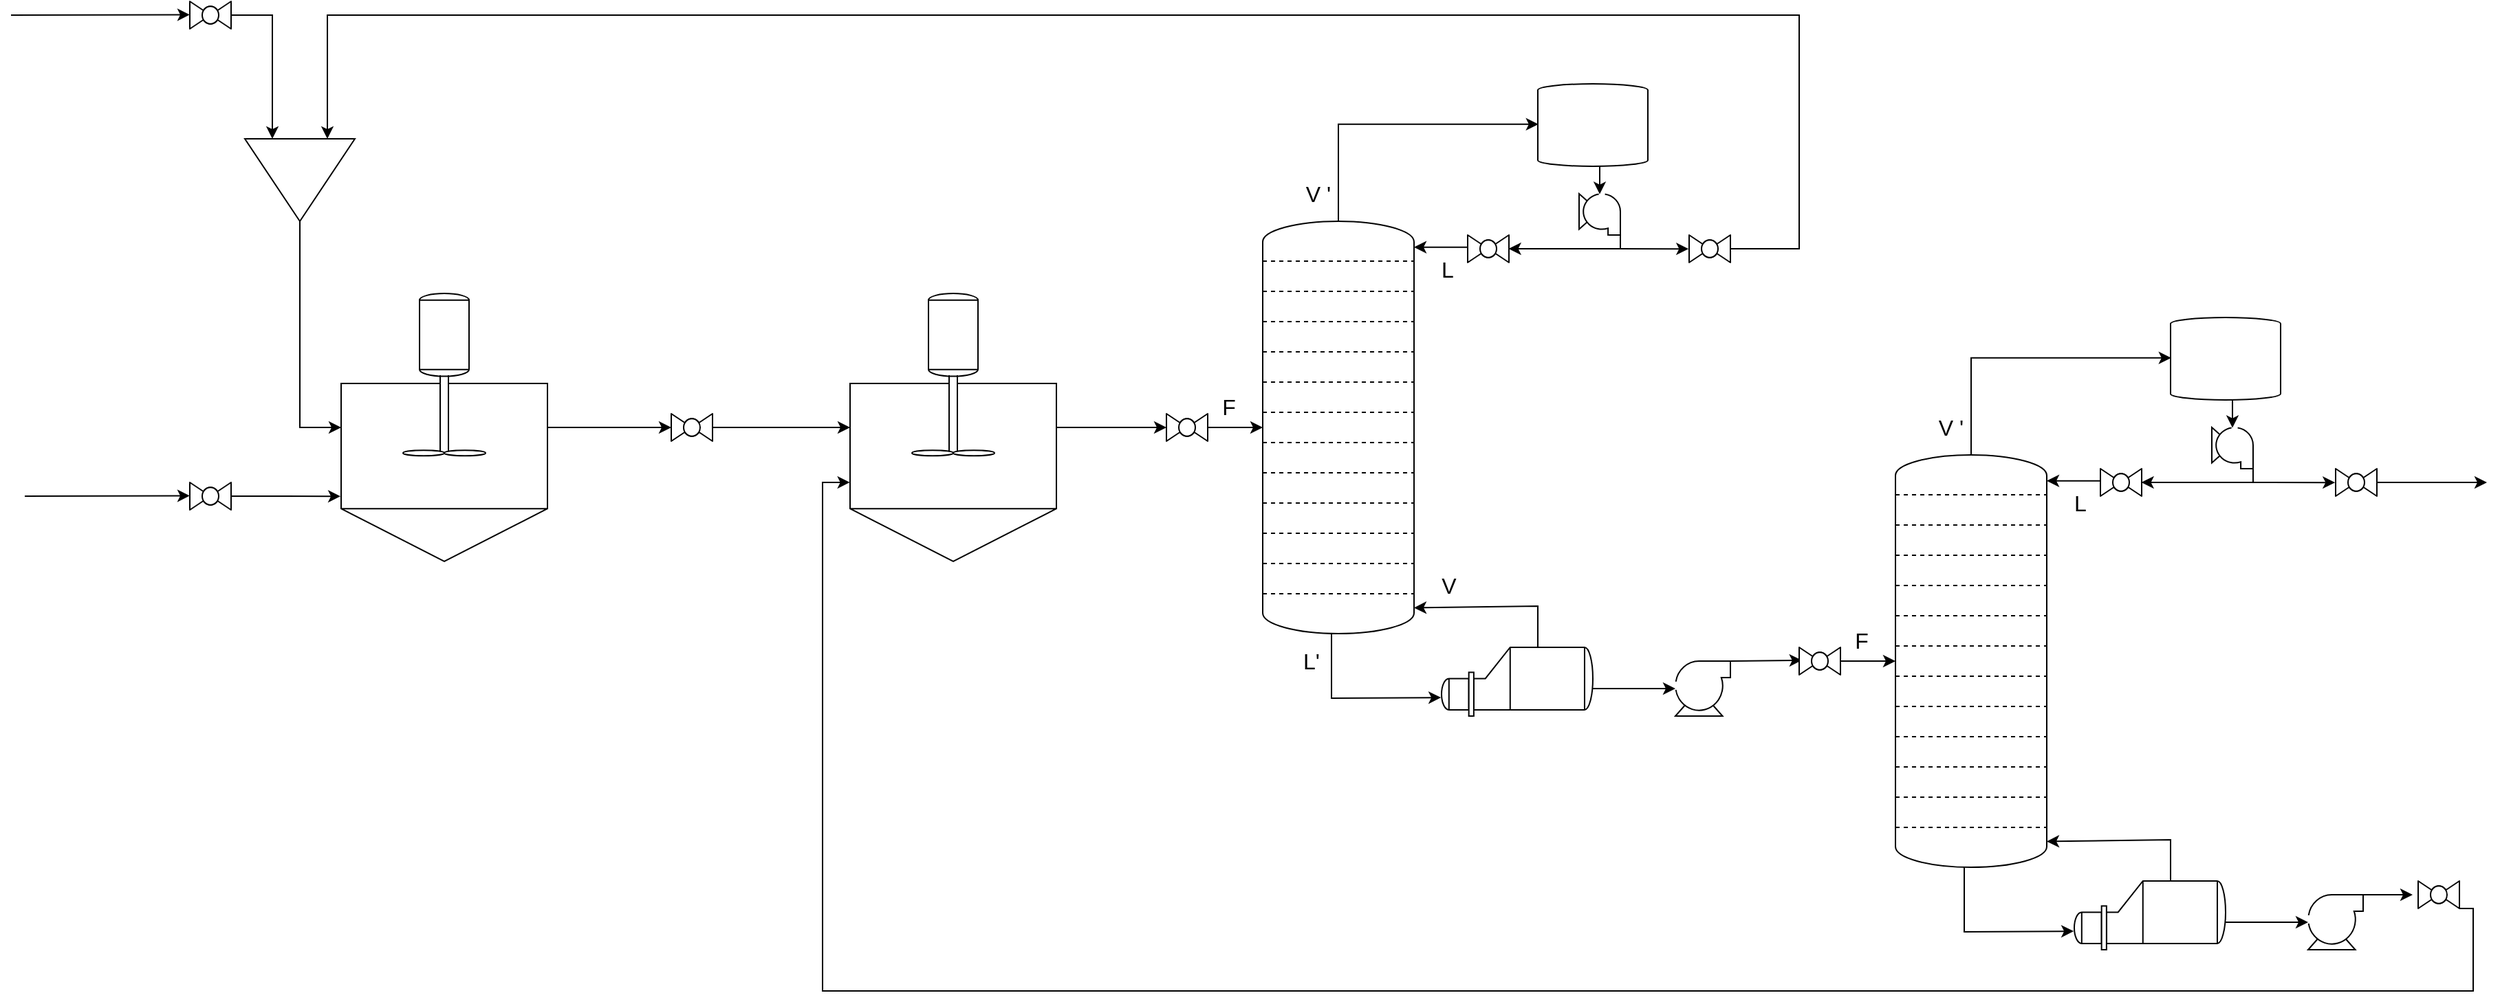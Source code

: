 <mxfile>
    <diagram name="Page-1" id="113YbZ88T134uzQnZ3Du">
        <mxGraphModel dx="1999" dy="1349" grid="1" gridSize="10" guides="1" tooltips="1" connect="1" arrows="1" fold="1" page="1" pageScale="1" pageWidth="2336" pageHeight="1654" math="0" shadow="0">
            <root>
                <mxCell id="0"/>
                <mxCell id="1" parent="0"/>
                <mxCell id="DjzMqCNCpp32R4Y7mPO1-39" style="edgeStyle=orthogonalEdgeStyle;rounded=0;orthogonalLoop=1;jettySize=auto;html=1;entryX=-0.001;entryY=0.705;entryDx=0;entryDy=0;entryPerimeter=0;" parent="1" source="DjzMqCNCpp32R4Y7mPO1-40" target="DjzMqCNCpp32R4Y7mPO1-110" edge="1">
                    <mxGeometry relative="1" as="geometry">
                        <mxPoint x="2158" y="1092" as="targetPoint"/>
                        <Array as="points">
                            <mxPoint x="2058" y="1112"/>
                            <mxPoint x="2058" y="1172"/>
                            <mxPoint x="858" y="1172"/>
                            <mxPoint x="858" y="802"/>
                        </Array>
                    </mxGeometry>
                </mxCell>
                <mxCell id="DjzMqCNCpp32R4Y7mPO1-56" style="edgeStyle=orthogonalEdgeStyle;rounded=0;orthogonalLoop=1;jettySize=auto;html=1;" parent="1" source="DjzMqCNCpp32R4Y7mPO1-57" edge="1">
                    <mxGeometry relative="1" as="geometry">
                        <mxPoint x="2068" y="802" as="targetPoint"/>
                    </mxGeometry>
                </mxCell>
                <mxCell id="DjzMqCNCpp32R4Y7mPO1-69" style="edgeStyle=orthogonalEdgeStyle;rounded=0;orthogonalLoop=1;jettySize=auto;html=1;entryX=0;entryY=0.25;entryDx=0;entryDy=0;" parent="1" source="DjzMqCNCpp32R4Y7mPO1-90" target="DjzMqCNCpp32R4Y7mPO1-103" edge="1">
                    <mxGeometry relative="1" as="geometry">
                        <mxPoint x="2068" y="92" as="targetPoint"/>
                        <Array as="points">
                            <mxPoint x="1568" y="632"/>
                            <mxPoint x="1568" y="462"/>
                            <mxPoint x="498" y="462"/>
                        </Array>
                    </mxGeometry>
                </mxCell>
                <mxCell id="DjzMqCNCpp32R4Y7mPO1-98" style="edgeStyle=orthogonalEdgeStyle;rounded=0;orthogonalLoop=1;jettySize=auto;html=1;exitX=1;exitY=0;exitDx=0;exitDy=0;exitPerimeter=0;entryX=0.063;entryY=0.469;entryDx=0;entryDy=0;entryPerimeter=0;" parent="1" source="DjzMqCNCpp32R4Y7mPO1-77" target="DjzMqCNCpp32R4Y7mPO1-43" edge="1">
                    <mxGeometry relative="1" as="geometry">
                        <Array as="points">
                            <mxPoint x="1570" y="932"/>
                        </Array>
                    </mxGeometry>
                </mxCell>
                <mxCell id="DjzMqCNCpp32R4Y7mPO1-100" value="" style="shape=mxgraph.pid.vessels.mixing_reactor;html=1;pointerEvents=1;align=center;verticalLabelPosition=bottom;verticalAlign=top;dashed=0;" parent="1" vertex="1">
                    <mxGeometry x="508" y="664.5" width="150" height="195" as="geometry"/>
                </mxCell>
                <mxCell id="DjzMqCNCpp32R4Y7mPO1-103" value="" style="triangle;whiteSpace=wrap;html=1;rotation=90;" parent="1" vertex="1">
                    <mxGeometry x="448" y="542" width="60" height="80" as="geometry"/>
                </mxCell>
                <mxCell id="DjzMqCNCpp32R4Y7mPO1-105" style="edgeStyle=orthogonalEdgeStyle;rounded=0;orthogonalLoop=1;jettySize=auto;html=1;entryX=0;entryY=0.75;entryDx=0;entryDy=0;" parent="1" source="DjzMqCNCpp32R4Y7mPO1-104" target="DjzMqCNCpp32R4Y7mPO1-103" edge="1">
                    <mxGeometry relative="1" as="geometry">
                        <Array as="points">
                            <mxPoint x="458" y="462"/>
                        </Array>
                    </mxGeometry>
                </mxCell>
                <mxCell id="DjzMqCNCpp32R4Y7mPO1-104" value="" style="verticalLabelPosition=bottom;align=center;html=1;verticalAlign=top;pointerEvents=1;dashed=0;shape=mxgraph.pid2valves.valve;valveType=ball" parent="1" vertex="1">
                    <mxGeometry x="398" y="452" width="30" height="20" as="geometry"/>
                </mxCell>
                <mxCell id="DjzMqCNCpp32R4Y7mPO1-106" style="edgeStyle=orthogonalEdgeStyle;rounded=0;orthogonalLoop=1;jettySize=auto;html=1;entryX=0;entryY=0.5;entryDx=0;entryDy=0;entryPerimeter=0;" parent="1" source="DjzMqCNCpp32R4Y7mPO1-103" target="DjzMqCNCpp32R4Y7mPO1-100" edge="1">
                    <mxGeometry relative="1" as="geometry"/>
                </mxCell>
                <mxCell id="DjzMqCNCpp32R4Y7mPO1-107" style="edgeStyle=orthogonalEdgeStyle;rounded=0;orthogonalLoop=1;jettySize=auto;html=1;entryX=-0.003;entryY=0.757;entryDx=0;entryDy=0;entryPerimeter=0;" parent="1" source="DjzMqCNCpp32R4Y7mPO1-108" target="DjzMqCNCpp32R4Y7mPO1-100" edge="1">
                    <mxGeometry relative="1" as="geometry">
                        <mxPoint x="508" y="802" as="targetPoint"/>
                    </mxGeometry>
                </mxCell>
                <mxCell id="DjzMqCNCpp32R4Y7mPO1-108" value="" style="verticalLabelPosition=bottom;align=center;html=1;verticalAlign=top;pointerEvents=1;dashed=0;shape=mxgraph.pid2valves.valve;valveType=ball" parent="1" vertex="1">
                    <mxGeometry x="398" y="802" width="30" height="20" as="geometry"/>
                </mxCell>
                <mxCell id="DjzMqCNCpp32R4Y7mPO1-112" value="" style="edgeStyle=orthogonalEdgeStyle;rounded=0;orthogonalLoop=1;jettySize=auto;html=1;" parent="1" source="DjzMqCNCpp32R4Y7mPO1-110" target="DjzMqCNCpp32R4Y7mPO1-81" edge="1">
                    <mxGeometry relative="1" as="geometry"/>
                </mxCell>
                <mxCell id="DjzMqCNCpp32R4Y7mPO1-110" value="" style="shape=mxgraph.pid.vessels.mixing_reactor;html=1;pointerEvents=1;align=center;verticalLabelPosition=bottom;verticalAlign=top;dashed=0;" parent="1" vertex="1">
                    <mxGeometry x="878" y="664.5" width="150" height="195" as="geometry"/>
                </mxCell>
                <mxCell id="DjzMqCNCpp32R4Y7mPO1-113" style="edgeStyle=orthogonalEdgeStyle;rounded=0;orthogonalLoop=1;jettySize=auto;html=1;entryX=0;entryY=0.5;entryDx=0;entryDy=0;entryPerimeter=0;" parent="1" source="DjzMqCNCpp32R4Y7mPO1-114" target="DjzMqCNCpp32R4Y7mPO1-110" edge="1">
                    <mxGeometry relative="1" as="geometry">
                        <mxPoint x="848" y="789" as="targetPoint"/>
                    </mxGeometry>
                </mxCell>
                <mxCell id="DjzMqCNCpp32R4Y7mPO1-114" value="" style="verticalLabelPosition=bottom;align=center;html=1;verticalAlign=top;pointerEvents=1;dashed=0;shape=mxgraph.pid2valves.valve;valveType=ball" parent="1" vertex="1">
                    <mxGeometry x="748" y="752" width="30" height="20" as="geometry"/>
                </mxCell>
                <mxCell id="DjzMqCNCpp32R4Y7mPO1-122" style="edgeStyle=orthogonalEdgeStyle;rounded=0;orthogonalLoop=1;jettySize=auto;html=1;entryX=0;entryY=0.5;entryDx=0;entryDy=0;entryPerimeter=0;" parent="1" source="DjzMqCNCpp32R4Y7mPO1-100" target="DjzMqCNCpp32R4Y7mPO1-114" edge="1">
                    <mxGeometry relative="1" as="geometry"/>
                </mxCell>
                <mxCell id="DjzMqCNCpp32R4Y7mPO1-125" value="" style="endArrow=classic;html=1;rounded=0;entryX=-0.1;entryY=0.643;entryDx=0;entryDy=0;entryPerimeter=0;" parent="1" edge="1">
                    <mxGeometry width="50" height="50" relative="1" as="geometry">
                        <mxPoint x="268" y="462" as="sourcePoint"/>
                        <mxPoint x="398" y="461.71" as="targetPoint"/>
                    </mxGeometry>
                </mxCell>
                <mxCell id="DjzMqCNCpp32R4Y7mPO1-126" value="" style="endArrow=classic;html=1;rounded=0;entryX=-0.1;entryY=0.643;entryDx=0;entryDy=0;entryPerimeter=0;" parent="1" edge="1">
                    <mxGeometry width="50" height="50" relative="1" as="geometry">
                        <mxPoint x="278" y="812" as="sourcePoint"/>
                        <mxPoint x="398" y="811.71" as="targetPoint"/>
                    </mxGeometry>
                </mxCell>
                <mxCell id="DjzMqCNCpp32R4Y7mPO1-71" value="" style="verticalLabelPosition=bottom;outlineConnect=0;align=center;dashed=0;html=1;verticalAlign=top;shape=mxgraph.pid2misc.column;columnType=tray" parent="1" vertex="1">
                    <mxGeometry x="1178" y="612" width="110" height="300" as="geometry"/>
                </mxCell>
                <mxCell id="DjzMqCNCpp32R4Y7mPO1-72" style="edgeStyle=orthogonalEdgeStyle;rounded=0;orthogonalLoop=1;jettySize=auto;html=1;" parent="1" target="DjzMqCNCpp32R4Y7mPO1-77" edge="1">
                    <mxGeometry relative="1" as="geometry">
                        <Array as="points">
                            <mxPoint x="1458" y="952"/>
                            <mxPoint x="1458" y="952"/>
                        </Array>
                        <mxPoint x="1418" y="952" as="sourcePoint"/>
                    </mxGeometry>
                </mxCell>
                <mxCell id="DjzMqCNCpp32R4Y7mPO1-73" value="" style="shape=mxgraph.pid.vessels.pressurized_vessel;html=1;pointerEvents=1;align=center;verticalLabelPosition=bottom;verticalAlign=top;dashed=0;" parent="1" vertex="1">
                    <mxGeometry x="1378" y="512" width="80" height="60" as="geometry"/>
                </mxCell>
                <mxCell id="DjzMqCNCpp32R4Y7mPO1-74" style="edgeStyle=orthogonalEdgeStyle;rounded=0;orthogonalLoop=1;jettySize=auto;html=1;entryX=0.005;entryY=0.49;entryDx=0;entryDy=0;entryPerimeter=0;" parent="1" source="DjzMqCNCpp32R4Y7mPO1-71" target="DjzMqCNCpp32R4Y7mPO1-73" edge="1">
                    <mxGeometry relative="1" as="geometry">
                        <mxPoint x="1388" y="542" as="targetPoint"/>
                        <Array as="points">
                            <mxPoint x="1233" y="541"/>
                        </Array>
                    </mxGeometry>
                </mxCell>
                <mxCell id="DjzMqCNCpp32R4Y7mPO1-75" value="" style="endArrow=classic;html=1;rounded=0;entryX=-0.004;entryY=0.609;entryDx=0;entryDy=0;entryPerimeter=0;" parent="1" edge="1">
                    <mxGeometry width="50" height="50" relative="1" as="geometry">
                        <mxPoint x="1228" y="912" as="sourcePoint"/>
                        <mxPoint x="1307.56" y="958.54" as="targetPoint"/>
                        <Array as="points">
                            <mxPoint x="1228" y="959"/>
                        </Array>
                    </mxGeometry>
                </mxCell>
                <mxCell id="DjzMqCNCpp32R4Y7mPO1-76" value="" style="endArrow=classic;html=1;rounded=0;" parent="1" edge="1">
                    <mxGeometry width="50" height="50" relative="1" as="geometry">
                        <mxPoint x="1378" y="922" as="sourcePoint"/>
                        <mxPoint x="1288" y="893.27" as="targetPoint"/>
                        <Array as="points">
                            <mxPoint x="1378" y="892"/>
                        </Array>
                    </mxGeometry>
                </mxCell>
                <mxCell id="DjzMqCNCpp32R4Y7mPO1-77" value="" style="verticalLabelPosition=bottom;outlineConnect=0;align=center;dashed=0;html=1;verticalAlign=top;shape=mxgraph.pid.compressors.centrifugal_compressor" parent="1" vertex="1">
                    <mxGeometry x="1478" y="932" width="40" height="40" as="geometry"/>
                </mxCell>
                <mxCell id="DjzMqCNCpp32R4Y7mPO1-80" style="edgeStyle=orthogonalEdgeStyle;rounded=0;orthogonalLoop=1;jettySize=auto;html=1;" parent="1" source="DjzMqCNCpp32R4Y7mPO1-81" target="DjzMqCNCpp32R4Y7mPO1-71" edge="1">
                    <mxGeometry relative="1" as="geometry"/>
                </mxCell>
                <mxCell id="DjzMqCNCpp32R4Y7mPO1-81" value="" style="verticalLabelPosition=bottom;align=center;html=1;verticalAlign=top;pointerEvents=1;dashed=0;shape=mxgraph.pid2valves.valve;valveType=ball" parent="1" vertex="1">
                    <mxGeometry x="1108" y="752" width="30" height="20" as="geometry"/>
                </mxCell>
                <mxCell id="DjzMqCNCpp32R4Y7mPO1-82" value="F" style="text;html=1;align=center;verticalAlign=middle;resizable=0;points=[];autosize=1;strokeColor=none;fillColor=none;strokeWidth=3;fontSize=16;" parent="1" vertex="1">
                    <mxGeometry x="1138" y="732" width="30" height="30" as="geometry"/>
                </mxCell>
                <mxCell id="DjzMqCNCpp32R4Y7mPO1-83" value="V" style="text;html=1;align=center;verticalAlign=middle;resizable=0;points=[];autosize=1;strokeColor=none;fillColor=none;strokeWidth=3;fontSize=16;" parent="1" vertex="1">
                    <mxGeometry x="1298" y="862" width="30" height="30" as="geometry"/>
                </mxCell>
                <mxCell id="DjzMqCNCpp32R4Y7mPO1-84" value="" style="shape=mxgraph.pid.heat_exchangers.reboiler;html=1;pointerEvents=1;align=center;verticalLabelPosition=bottom;verticalAlign=top;dashed=0;" parent="1" vertex="1">
                    <mxGeometry x="1308" y="922" width="110" height="50" as="geometry"/>
                </mxCell>
                <mxCell id="DjzMqCNCpp32R4Y7mPO1-86" value="V '" style="text;html=1;align=center;verticalAlign=middle;resizable=0;points=[];autosize=1;strokeColor=none;fillColor=none;strokeWidth=3;fontSize=16;" parent="1" vertex="1">
                    <mxGeometry x="1198" y="577" width="40" height="30" as="geometry"/>
                </mxCell>
                <mxCell id="DjzMqCNCpp32R4Y7mPO1-87" value="L'" style="text;html=1;align=center;verticalAlign=middle;resizable=0;points=[];autosize=1;strokeColor=none;fillColor=none;strokeWidth=3;fontSize=16;" parent="1" vertex="1">
                    <mxGeometry x="1193" y="917" width="40" height="30" as="geometry"/>
                </mxCell>
                <mxCell id="DjzMqCNCpp32R4Y7mPO1-88" value="" style="verticalLabelPosition=bottom;outlineConnect=0;align=center;dashed=0;html=1;verticalAlign=top;shape=mxgraph.pid.compressors.centrifugal_compressor;rotation=90;" parent="1" vertex="1">
                    <mxGeometry x="1408" y="592" width="30" height="30" as="geometry"/>
                </mxCell>
                <mxCell id="DjzMqCNCpp32R4Y7mPO1-89" value="" style="verticalLabelPosition=bottom;align=center;html=1;verticalAlign=top;pointerEvents=1;dashed=0;shape=mxgraph.pid2valves.valve;valveType=ball" parent="1" vertex="1">
                    <mxGeometry x="1327" y="622" width="30" height="20" as="geometry"/>
                </mxCell>
                <mxCell id="DjzMqCNCpp32R4Y7mPO1-90" value="" style="verticalLabelPosition=bottom;align=center;html=1;verticalAlign=top;pointerEvents=1;dashed=0;shape=mxgraph.pid2valves.valve;valveType=ball" parent="1" vertex="1">
                    <mxGeometry x="1488" y="622" width="30" height="20" as="geometry"/>
                </mxCell>
                <mxCell id="DjzMqCNCpp32R4Y7mPO1-91" value="" style="endArrow=classic;html=1;rounded=0;exitX=-0.014;exitY=0.443;exitDx=0;exitDy=0;exitPerimeter=0;" parent="1" source="DjzMqCNCpp32R4Y7mPO1-89" edge="1">
                    <mxGeometry width="50" height="50" relative="1" as="geometry">
                        <mxPoint x="1315.3" y="631.15" as="sourcePoint"/>
                        <mxPoint x="1288" y="630.86" as="targetPoint"/>
                    </mxGeometry>
                </mxCell>
                <mxCell id="DjzMqCNCpp32R4Y7mPO1-92" value="L" style="text;html=1;align=center;verticalAlign=middle;resizable=0;points=[];autosize=1;strokeColor=none;fillColor=none;strokeWidth=3;fontSize=16;" parent="1" vertex="1">
                    <mxGeometry x="1297" y="632" width="30" height="30" as="geometry"/>
                </mxCell>
                <mxCell id="DjzMqCNCpp32R4Y7mPO1-93" style="edgeStyle=orthogonalEdgeStyle;rounded=0;orthogonalLoop=1;jettySize=auto;html=1;entryX=0.993;entryY=0.5;entryDx=0;entryDy=0;entryPerimeter=0;exitX=1;exitY=0;exitDx=0;exitDy=0;exitPerimeter=0;" parent="1" source="DjzMqCNCpp32R4Y7mPO1-88" target="DjzMqCNCpp32R4Y7mPO1-89" edge="1">
                    <mxGeometry relative="1" as="geometry">
                        <mxPoint x="1518" y="662" as="targetPoint"/>
                        <mxPoint x="1428" y="632" as="sourcePoint"/>
                        <Array as="points">
                            <mxPoint x="1438" y="632"/>
                        </Array>
                    </mxGeometry>
                </mxCell>
                <mxCell id="DjzMqCNCpp32R4Y7mPO1-94" value="" style="endArrow=classic;html=1;rounded=0;entryX=-0.012;entryY=0.504;entryDx=0;entryDy=0;entryPerimeter=0;" parent="1" target="DjzMqCNCpp32R4Y7mPO1-90" edge="1">
                    <mxGeometry width="50" height="50" relative="1" as="geometry">
                        <mxPoint x="1438" y="632" as="sourcePoint"/>
                        <mxPoint x="1578" y="662" as="targetPoint"/>
                    </mxGeometry>
                </mxCell>
                <mxCell id="DjzMqCNCpp32R4Y7mPO1-95" style="edgeStyle=orthogonalEdgeStyle;rounded=0;orthogonalLoop=1;jettySize=auto;html=1;entryX=0.01;entryY=0.5;entryDx=0;entryDy=0;entryPerimeter=0;" parent="1" target="DjzMqCNCpp32R4Y7mPO1-88" edge="1">
                    <mxGeometry relative="1" as="geometry">
                        <mxPoint x="1423" y="572" as="sourcePoint"/>
                        <Array as="points">
                            <mxPoint x="1423" y="582"/>
                            <mxPoint x="1423" y="582"/>
                        </Array>
                    </mxGeometry>
                </mxCell>
                <mxCell id="DjzMqCNCpp32R4Y7mPO1-32" value="" style="verticalLabelPosition=bottom;outlineConnect=0;align=center;dashed=0;html=1;verticalAlign=top;shape=mxgraph.pid2misc.column;columnType=tray" parent="1" vertex="1">
                    <mxGeometry x="1638" y="782" width="110" height="300" as="geometry"/>
                </mxCell>
                <mxCell id="DjzMqCNCpp32R4Y7mPO1-33" style="edgeStyle=orthogonalEdgeStyle;rounded=0;orthogonalLoop=1;jettySize=auto;html=1;" parent="1" target="DjzMqCNCpp32R4Y7mPO1-38" edge="1">
                    <mxGeometry relative="1" as="geometry">
                        <Array as="points">
                            <mxPoint x="1918" y="1122"/>
                            <mxPoint x="1918" y="1122"/>
                        </Array>
                        <mxPoint x="1878" y="1122" as="sourcePoint"/>
                    </mxGeometry>
                </mxCell>
                <mxCell id="DjzMqCNCpp32R4Y7mPO1-34" value="" style="shape=mxgraph.pid.vessels.pressurized_vessel;html=1;pointerEvents=1;align=center;verticalLabelPosition=bottom;verticalAlign=top;dashed=0;" parent="1" vertex="1">
                    <mxGeometry x="1838" y="682" width="80" height="60" as="geometry"/>
                </mxCell>
                <mxCell id="DjzMqCNCpp32R4Y7mPO1-35" style="edgeStyle=orthogonalEdgeStyle;rounded=0;orthogonalLoop=1;jettySize=auto;html=1;entryX=0.005;entryY=0.49;entryDx=0;entryDy=0;entryPerimeter=0;" parent="1" source="DjzMqCNCpp32R4Y7mPO1-32" target="DjzMqCNCpp32R4Y7mPO1-34" edge="1">
                    <mxGeometry relative="1" as="geometry">
                        <mxPoint x="1848" y="712" as="targetPoint"/>
                        <Array as="points">
                            <mxPoint x="1693" y="711"/>
                        </Array>
                    </mxGeometry>
                </mxCell>
                <mxCell id="DjzMqCNCpp32R4Y7mPO1-36" value="" style="endArrow=classic;html=1;rounded=0;entryX=-0.004;entryY=0.609;entryDx=0;entryDy=0;entryPerimeter=0;" parent="1" edge="1">
                    <mxGeometry width="50" height="50" relative="1" as="geometry">
                        <mxPoint x="1688" y="1082" as="sourcePoint"/>
                        <mxPoint x="1767.56" y="1128.54" as="targetPoint"/>
                        <Array as="points">
                            <mxPoint x="1688" y="1129"/>
                        </Array>
                    </mxGeometry>
                </mxCell>
                <mxCell id="DjzMqCNCpp32R4Y7mPO1-37" value="" style="endArrow=classic;html=1;rounded=0;" parent="1" edge="1">
                    <mxGeometry width="50" height="50" relative="1" as="geometry">
                        <mxPoint x="1838" y="1092" as="sourcePoint"/>
                        <mxPoint x="1748" y="1063.27" as="targetPoint"/>
                        <Array as="points">
                            <mxPoint x="1838" y="1062"/>
                        </Array>
                    </mxGeometry>
                </mxCell>
                <mxCell id="DjzMqCNCpp32R4Y7mPO1-38" value="" style="verticalLabelPosition=bottom;outlineConnect=0;align=center;dashed=0;html=1;verticalAlign=top;shape=mxgraph.pid.compressors.centrifugal_compressor" parent="1" vertex="1">
                    <mxGeometry x="1938" y="1102" width="40" height="40" as="geometry"/>
                </mxCell>
                <mxCell id="DjzMqCNCpp32R4Y7mPO1-40" value="" style="verticalLabelPosition=bottom;align=center;html=1;verticalAlign=top;pointerEvents=1;dashed=0;shape=mxgraph.pid2valves.valve;valveType=ball" parent="1" vertex="1">
                    <mxGeometry x="2018" y="1092" width="30" height="20" as="geometry"/>
                </mxCell>
                <mxCell id="DjzMqCNCpp32R4Y7mPO1-41" style="edgeStyle=orthogonalEdgeStyle;rounded=0;orthogonalLoop=1;jettySize=auto;html=1;exitX=1;exitY=0;exitDx=0;exitDy=0;exitPerimeter=0;entryX=-0.119;entryY=0.5;entryDx=0;entryDy=0;entryPerimeter=0;" parent="1" edge="1">
                    <mxGeometry relative="1" as="geometry">
                        <mxPoint x="2014" y="1102" as="targetPoint"/>
                        <mxPoint x="1978" y="1102" as="sourcePoint"/>
                        <Array as="points">
                            <mxPoint x="2008" y="1102"/>
                            <mxPoint x="2008" y="1102"/>
                        </Array>
                    </mxGeometry>
                </mxCell>
                <mxCell id="DjzMqCNCpp32R4Y7mPO1-42" style="edgeStyle=orthogonalEdgeStyle;rounded=0;orthogonalLoop=1;jettySize=auto;html=1;" parent="1" source="DjzMqCNCpp32R4Y7mPO1-43" target="DjzMqCNCpp32R4Y7mPO1-32" edge="1">
                    <mxGeometry relative="1" as="geometry"/>
                </mxCell>
                <mxCell id="DjzMqCNCpp32R4Y7mPO1-43" value="" style="verticalLabelPosition=bottom;align=center;html=1;verticalAlign=top;pointerEvents=1;dashed=0;shape=mxgraph.pid2valves.valve;valveType=ball" parent="1" vertex="1">
                    <mxGeometry x="1568" y="922" width="30" height="20" as="geometry"/>
                </mxCell>
                <mxCell id="DjzMqCNCpp32R4Y7mPO1-45" value="F" style="text;html=1;align=center;verticalAlign=middle;resizable=0;points=[];autosize=1;strokeColor=none;fillColor=none;strokeWidth=3;fontSize=16;" parent="1" vertex="1">
                    <mxGeometry x="1598" y="902" width="30" height="30" as="geometry"/>
                </mxCell>
                <mxCell id="DjzMqCNCpp32R4Y7mPO1-48" value="" style="shape=mxgraph.pid.heat_exchangers.reboiler;html=1;pointerEvents=1;align=center;verticalLabelPosition=bottom;verticalAlign=top;dashed=0;" parent="1" vertex="1">
                    <mxGeometry x="1768" y="1092" width="110" height="50" as="geometry"/>
                </mxCell>
                <mxCell id="DjzMqCNCpp32R4Y7mPO1-51" value="V '" style="text;html=1;align=center;verticalAlign=middle;resizable=0;points=[];autosize=1;strokeColor=none;fillColor=none;strokeWidth=3;fontSize=16;" parent="1" vertex="1">
                    <mxGeometry x="1658" y="747" width="40" height="30" as="geometry"/>
                </mxCell>
                <mxCell id="DjzMqCNCpp32R4Y7mPO1-54" value="" style="verticalLabelPosition=bottom;outlineConnect=0;align=center;dashed=0;html=1;verticalAlign=top;shape=mxgraph.pid.compressors.centrifugal_compressor;rotation=90;" parent="1" vertex="1">
                    <mxGeometry x="1868" y="762" width="30" height="30" as="geometry"/>
                </mxCell>
                <mxCell id="DjzMqCNCpp32R4Y7mPO1-55" value="" style="verticalLabelPosition=bottom;align=center;html=1;verticalAlign=top;pointerEvents=1;dashed=0;shape=mxgraph.pid2valves.valve;valveType=ball" parent="1" vertex="1">
                    <mxGeometry x="1787" y="792" width="30" height="20" as="geometry"/>
                </mxCell>
                <mxCell id="DjzMqCNCpp32R4Y7mPO1-57" value="" style="verticalLabelPosition=bottom;align=center;html=1;verticalAlign=top;pointerEvents=1;dashed=0;shape=mxgraph.pid2valves.valve;valveType=ball" parent="1" vertex="1">
                    <mxGeometry x="1958" y="792" width="30" height="20" as="geometry"/>
                </mxCell>
                <mxCell id="DjzMqCNCpp32R4Y7mPO1-58" value="" style="endArrow=classic;html=1;rounded=0;exitX=-0.014;exitY=0.443;exitDx=0;exitDy=0;exitPerimeter=0;" parent="1" source="DjzMqCNCpp32R4Y7mPO1-55" edge="1">
                    <mxGeometry width="50" height="50" relative="1" as="geometry">
                        <mxPoint x="1775.3" y="801.15" as="sourcePoint"/>
                        <mxPoint x="1748" y="800.86" as="targetPoint"/>
                    </mxGeometry>
                </mxCell>
                <mxCell id="DjzMqCNCpp32R4Y7mPO1-59" value="L" style="text;html=1;align=center;verticalAlign=middle;resizable=0;points=[];autosize=1;strokeColor=none;fillColor=none;strokeWidth=3;fontSize=16;" parent="1" vertex="1">
                    <mxGeometry x="1757" y="802" width="30" height="30" as="geometry"/>
                </mxCell>
                <mxCell id="DjzMqCNCpp32R4Y7mPO1-60" style="edgeStyle=orthogonalEdgeStyle;rounded=0;orthogonalLoop=1;jettySize=auto;html=1;entryX=0.993;entryY=0.5;entryDx=0;entryDy=0;entryPerimeter=0;exitX=1;exitY=0;exitDx=0;exitDy=0;exitPerimeter=0;" parent="1" source="DjzMqCNCpp32R4Y7mPO1-54" target="DjzMqCNCpp32R4Y7mPO1-55" edge="1">
                    <mxGeometry relative="1" as="geometry">
                        <mxPoint x="1978" y="832" as="targetPoint"/>
                        <mxPoint x="1888" y="802" as="sourcePoint"/>
                        <Array as="points">
                            <mxPoint x="1898" y="802"/>
                        </Array>
                    </mxGeometry>
                </mxCell>
                <mxCell id="DjzMqCNCpp32R4Y7mPO1-61" value="" style="endArrow=classic;html=1;rounded=0;entryX=-0.012;entryY=0.504;entryDx=0;entryDy=0;entryPerimeter=0;" parent="1" target="DjzMqCNCpp32R4Y7mPO1-57" edge="1">
                    <mxGeometry width="50" height="50" relative="1" as="geometry">
                        <mxPoint x="1898" y="802" as="sourcePoint"/>
                        <mxPoint x="2038" y="832" as="targetPoint"/>
                    </mxGeometry>
                </mxCell>
                <mxCell id="DjzMqCNCpp32R4Y7mPO1-62" style="edgeStyle=orthogonalEdgeStyle;rounded=0;orthogonalLoop=1;jettySize=auto;html=1;entryX=0.01;entryY=0.5;entryDx=0;entryDy=0;entryPerimeter=0;" parent="1" target="DjzMqCNCpp32R4Y7mPO1-54" edge="1">
                    <mxGeometry relative="1" as="geometry">
                        <mxPoint x="1883" y="742" as="sourcePoint"/>
                        <Array as="points">
                            <mxPoint x="1883" y="752"/>
                            <mxPoint x="1883" y="752"/>
                        </Array>
                    </mxGeometry>
                </mxCell>
            </root>
        </mxGraphModel>
    </diagram>
</mxfile>